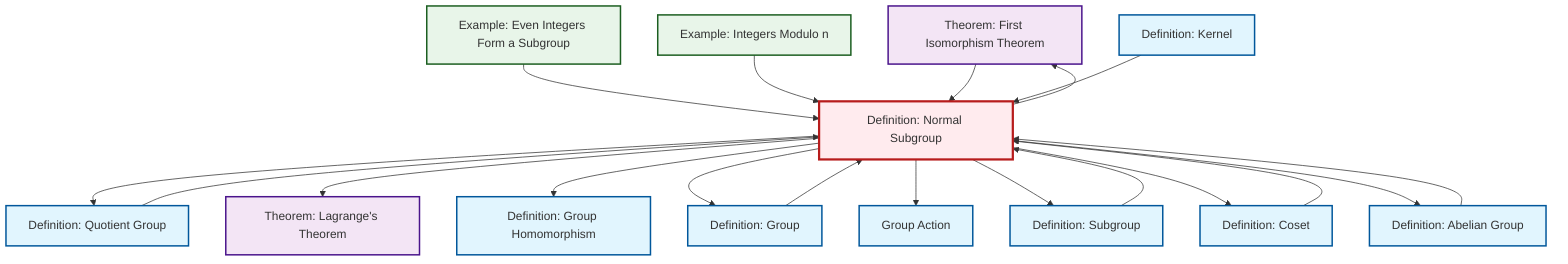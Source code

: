 graph TD
    classDef definition fill:#e1f5fe,stroke:#01579b,stroke-width:2px
    classDef theorem fill:#f3e5f5,stroke:#4a148c,stroke-width:2px
    classDef axiom fill:#fff3e0,stroke:#e65100,stroke-width:2px
    classDef example fill:#e8f5e9,stroke:#1b5e20,stroke-width:2px
    classDef current fill:#ffebee,stroke:#b71c1c,stroke-width:3px
    thm-first-isomorphism["Theorem: First Isomorphism Theorem"]:::theorem
    def-subgroup["Definition: Subgroup"]:::definition
    def-abelian-group["Definition: Abelian Group"]:::definition
    def-kernel["Definition: Kernel"]:::definition
    def-normal-subgroup["Definition: Normal Subgroup"]:::definition
    def-group["Definition: Group"]:::definition
    ex-even-integers-subgroup["Example: Even Integers Form a Subgroup"]:::example
    def-group-action["Group Action"]:::definition
    def-quotient-group["Definition: Quotient Group"]:::definition
    thm-lagrange["Theorem: Lagrange's Theorem"]:::theorem
    ex-quotient-integers-mod-n["Example: Integers Modulo n"]:::example
    def-homomorphism["Definition: Group Homomorphism"]:::definition
    def-coset["Definition: Coset"]:::definition
    def-normal-subgroup --> def-quotient-group
    def-coset --> def-normal-subgroup
    ex-even-integers-subgroup --> def-normal-subgroup
    ex-quotient-integers-mod-n --> def-normal-subgroup
    thm-first-isomorphism --> def-normal-subgroup
    def-normal-subgroup --> thm-lagrange
    def-normal-subgroup --> def-homomorphism
    def-normal-subgroup --> def-group
    def-subgroup --> def-normal-subgroup
    def-normal-subgroup --> thm-first-isomorphism
    def-kernel --> def-normal-subgroup
    def-group --> def-normal-subgroup
    def-normal-subgroup --> def-group-action
    def-abelian-group --> def-normal-subgroup
    def-quotient-group --> def-normal-subgroup
    def-normal-subgroup --> def-subgroup
    def-normal-subgroup --> def-coset
    def-normal-subgroup --> def-abelian-group
    class def-normal-subgroup current
